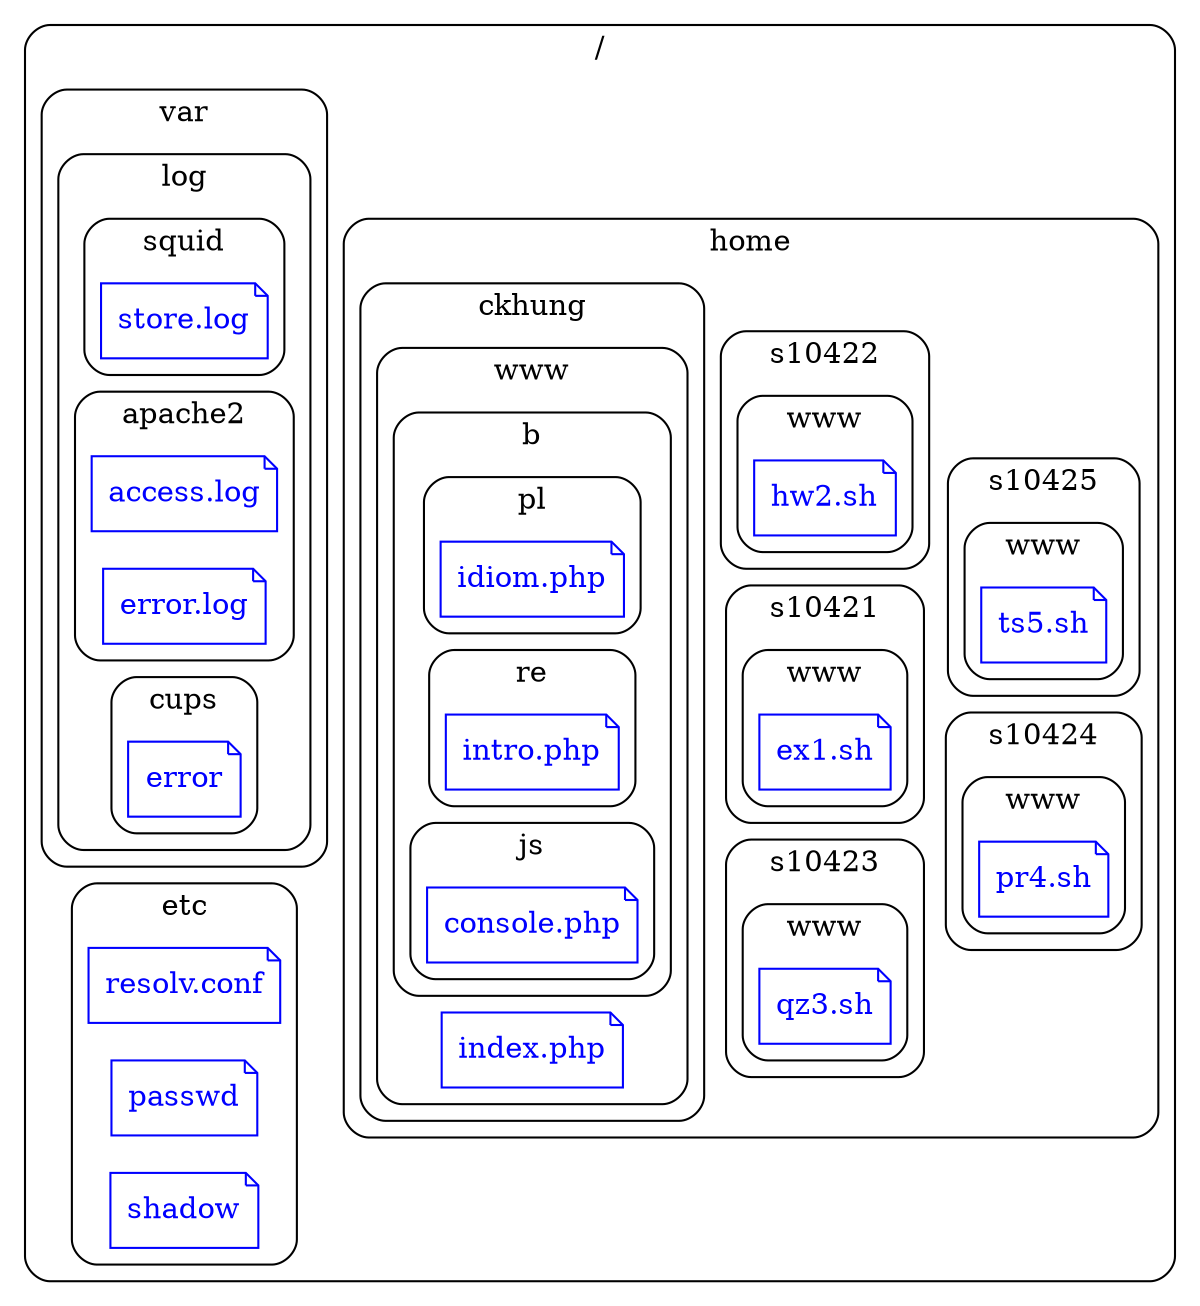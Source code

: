 digraph G{
  rankdir = LR;
  overlap = scale;
  # http://www.graphviz.org/content/global-subgraph-style-statements
  graph [shape="folder", style="rounded"];
  node [shape="note", color="blue", fontcolor="blue"];
  edge [style=invis];
  subgraph "cluster" {
    label="/";
    subgraph "cluster/var" {
      label="var";
      subgraph "cluster/var/log" {
        label="log";
        subgraph "cluster/var/log/squid" {
          label="squid";
          "/var/log/squid/store.log" [ label="store.log"];
        }
        subgraph "cluster/var/log/apache2" {
          label="apache2";
          "/var/log/apache2/access.log" [ label="access.log"];
          "/var/log/apache2/error.log" [ label="error.log"];
        }
        subgraph "cluster/var/log/cups" {
          label="cups";
          "/var/log/cups/error" [ label="error"];
        }
      }
    }
    subgraph "cluster/etc" {
      label="etc";
      "/etc/resolv.conf" [ label="resolv.conf"];
      "/etc/passwd" [ label="passwd"];
      "/etc/shadow" [ label="shadow"];
    }
    subgraph "cluster/home" {
      label="home";
      subgraph "cluster/home/ckhung" {
        label="ckhung";
        subgraph "cluster/home/ckhung/www" {
          label="www";
          subgraph "cluster/home/ckhung/www/b" {
            label="b";
            subgraph "cluster/home/ckhung/www/b/pl" {
              label="pl";
              "/home/ckhung/www/b/pl/idiom.php" [ label="idiom.php"];
            }
            subgraph "cluster/home/ckhung/www/b/re" {
              label="re";
              "/home/ckhung/www/b/re/intro.php" [ label="intro.php"];
            }
            subgraph "cluster/home/ckhung/www/b/js" {
              label="js";
              "/home/ckhung/www/b/js/console.php" [ label="console.php"];
            }
          }
          "/home/ckhung/www/index.php" [ label="index.php"];
        }
      }
      subgraph "cluster/home/s10423" {
        label="s10423";
        subgraph "cluster/home/s10423/www" {
          label="www";
          "/home/s10423/www/qz3.sh" [ label="qz3.sh"];
        }
      }
      subgraph "cluster/home/s10424" {
        label="s10424";
        subgraph "cluster/home/s10424/www" {
          label="www";
          "/home/s10424/www/pr4.sh" [ label="pr4.sh"];
        }
      }
      subgraph "cluster/home/s10421" {
        label="s10421";
        subgraph "cluster/home/s10421/www" {
          label="www";
          "/home/s10421/www/ex1.sh" [ label="ex1.sh"];
        }
      }
      subgraph "cluster/home/s10422" {
        label="s10422";
        subgraph "cluster/home/s10422/www" {
          label="www";
          "/home/s10422/www/hw2.sh" [ label="hw2.sh"];
        }
      }
      subgraph "cluster/home/s10425" {
        label="s10425";
        subgraph "cluster/home/s10425/www" {
          label="www";
          "/home/s10425/www/ts5.sh" [ label="ts5.sh"];
        }
      }
    }
  }
  {"/etc/passwd" "/var/log/squid/store.log"} -> "/home/ckhung/www/b/re/intro.php";
  "/home/ckhung/www/b/re/intro.php" -> { "/home/s10421/www/ex1.sh" "/home/s10422/www/hw2.sh" "/home/s10423/www/qz3.sh" };
  "/home/s10421/www/ex1.sh" -> { "/home/s10424/www/pr4.sh" "/home/s10425/www/ts5.sh" };
}
